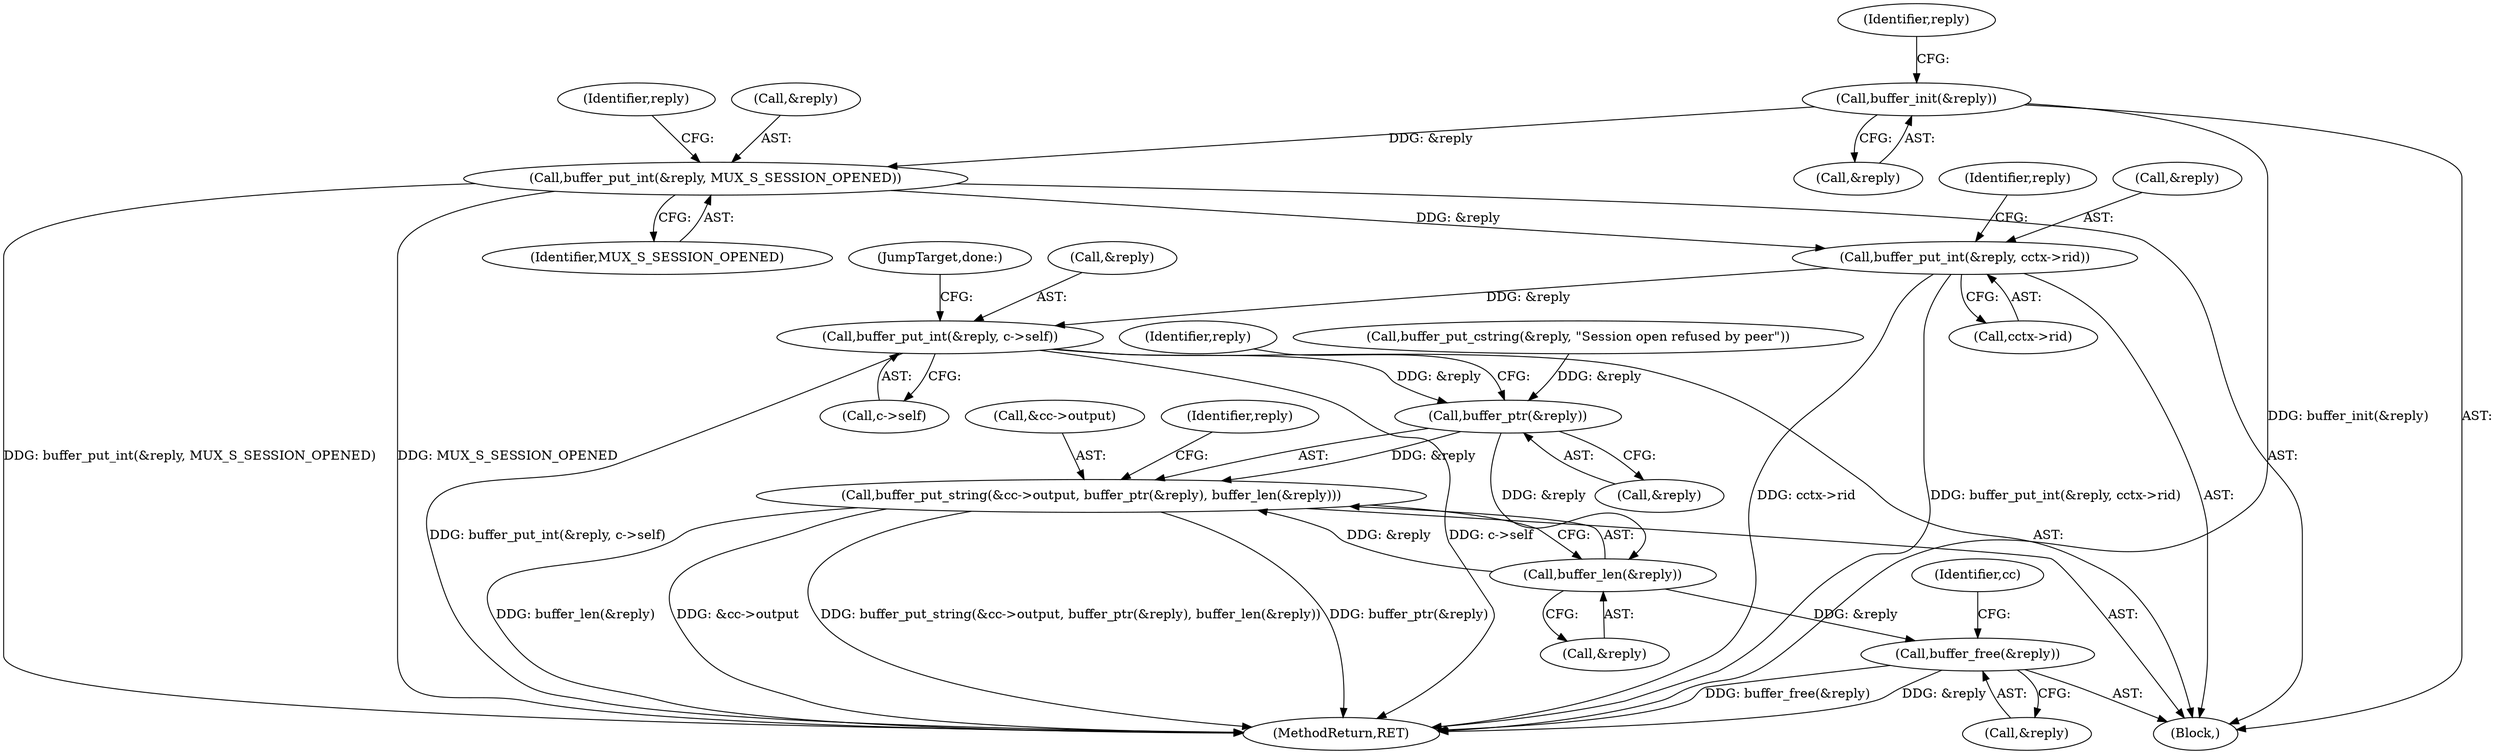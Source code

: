 digraph "0_mindrot_ed4ce82dbfa8a3a3c8ea6fa0db113c71e234416c_0@pointer" {
"1000271" [label="(Call,buffer_put_int(&reply, cctx->rid))"];
"1000267" [label="(Call,buffer_put_int(&reply, MUX_S_SESSION_OPENED))"];
"1000264" [label="(Call,buffer_init(&reply))"];
"1000277" [label="(Call,buffer_put_int(&reply, c->self))"];
"1000289" [label="(Call,buffer_ptr(&reply))"];
"1000284" [label="(Call,buffer_put_string(&cc->output, buffer_ptr(&reply), buffer_len(&reply)))"];
"1000292" [label="(Call,buffer_len(&reply))"];
"1000295" [label="(Call,buffer_free(&reply))"];
"1000361" [label="(MethodReturn,RET)"];
"1000265" [label="(Call,&reply)"];
"1000283" [label="(JumpTarget,done:)"];
"1000289" [label="(Call,buffer_ptr(&reply))"];
"1000273" [label="(Identifier,reply)"];
"1000268" [label="(Call,&reply)"];
"1000295" [label="(Call,buffer_free(&reply))"];
"1000277" [label="(Call,buffer_put_int(&reply, c->self))"];
"1000294" [label="(Identifier,reply)"];
"1000175" [label="(Call,buffer_put_cstring(&reply, \"Session open refused by peer\"))"];
"1000269" [label="(Identifier,reply)"];
"1000296" [label="(Call,&reply)"];
"1000292" [label="(Call,buffer_len(&reply))"];
"1000270" [label="(Identifier,MUX_S_SESSION_OPENED)"];
"1000272" [label="(Call,&reply)"];
"1000284" [label="(Call,buffer_put_string(&cc->output, buffer_ptr(&reply), buffer_len(&reply)))"];
"1000264" [label="(Call,buffer_init(&reply))"];
"1000297" [label="(Identifier,reply)"];
"1000293" [label="(Call,&reply)"];
"1000278" [label="(Call,&reply)"];
"1000267" [label="(Call,buffer_put_int(&reply, MUX_S_SESSION_OPENED))"];
"1000301" [label="(Identifier,cc)"];
"1000279" [label="(Identifier,reply)"];
"1000271" [label="(Call,buffer_put_int(&reply, cctx->rid))"];
"1000111" [label="(Block,)"];
"1000280" [label="(Call,c->self)"];
"1000290" [label="(Call,&reply)"];
"1000285" [label="(Call,&cc->output)"];
"1000274" [label="(Call,cctx->rid)"];
"1000271" -> "1000111"  [label="AST: "];
"1000271" -> "1000274"  [label="CFG: "];
"1000272" -> "1000271"  [label="AST: "];
"1000274" -> "1000271"  [label="AST: "];
"1000279" -> "1000271"  [label="CFG: "];
"1000271" -> "1000361"  [label="DDG: cctx->rid"];
"1000271" -> "1000361"  [label="DDG: buffer_put_int(&reply, cctx->rid)"];
"1000267" -> "1000271"  [label="DDG: &reply"];
"1000271" -> "1000277"  [label="DDG: &reply"];
"1000267" -> "1000111"  [label="AST: "];
"1000267" -> "1000270"  [label="CFG: "];
"1000268" -> "1000267"  [label="AST: "];
"1000270" -> "1000267"  [label="AST: "];
"1000273" -> "1000267"  [label="CFG: "];
"1000267" -> "1000361"  [label="DDG: MUX_S_SESSION_OPENED"];
"1000267" -> "1000361"  [label="DDG: buffer_put_int(&reply, MUX_S_SESSION_OPENED)"];
"1000264" -> "1000267"  [label="DDG: &reply"];
"1000264" -> "1000111"  [label="AST: "];
"1000264" -> "1000265"  [label="CFG: "];
"1000265" -> "1000264"  [label="AST: "];
"1000269" -> "1000264"  [label="CFG: "];
"1000264" -> "1000361"  [label="DDG: buffer_init(&reply)"];
"1000277" -> "1000111"  [label="AST: "];
"1000277" -> "1000280"  [label="CFG: "];
"1000278" -> "1000277"  [label="AST: "];
"1000280" -> "1000277"  [label="AST: "];
"1000283" -> "1000277"  [label="CFG: "];
"1000277" -> "1000361"  [label="DDG: c->self"];
"1000277" -> "1000361"  [label="DDG: buffer_put_int(&reply, c->self)"];
"1000277" -> "1000289"  [label="DDG: &reply"];
"1000289" -> "1000284"  [label="AST: "];
"1000289" -> "1000290"  [label="CFG: "];
"1000290" -> "1000289"  [label="AST: "];
"1000294" -> "1000289"  [label="CFG: "];
"1000289" -> "1000284"  [label="DDG: &reply"];
"1000175" -> "1000289"  [label="DDG: &reply"];
"1000289" -> "1000292"  [label="DDG: &reply"];
"1000284" -> "1000111"  [label="AST: "];
"1000284" -> "1000292"  [label="CFG: "];
"1000285" -> "1000284"  [label="AST: "];
"1000292" -> "1000284"  [label="AST: "];
"1000297" -> "1000284"  [label="CFG: "];
"1000284" -> "1000361"  [label="DDG: buffer_len(&reply)"];
"1000284" -> "1000361"  [label="DDG: &cc->output"];
"1000284" -> "1000361"  [label="DDG: buffer_put_string(&cc->output, buffer_ptr(&reply), buffer_len(&reply))"];
"1000284" -> "1000361"  [label="DDG: buffer_ptr(&reply)"];
"1000292" -> "1000284"  [label="DDG: &reply"];
"1000292" -> "1000293"  [label="CFG: "];
"1000293" -> "1000292"  [label="AST: "];
"1000292" -> "1000295"  [label="DDG: &reply"];
"1000295" -> "1000111"  [label="AST: "];
"1000295" -> "1000296"  [label="CFG: "];
"1000296" -> "1000295"  [label="AST: "];
"1000301" -> "1000295"  [label="CFG: "];
"1000295" -> "1000361"  [label="DDG: &reply"];
"1000295" -> "1000361"  [label="DDG: buffer_free(&reply)"];
}
